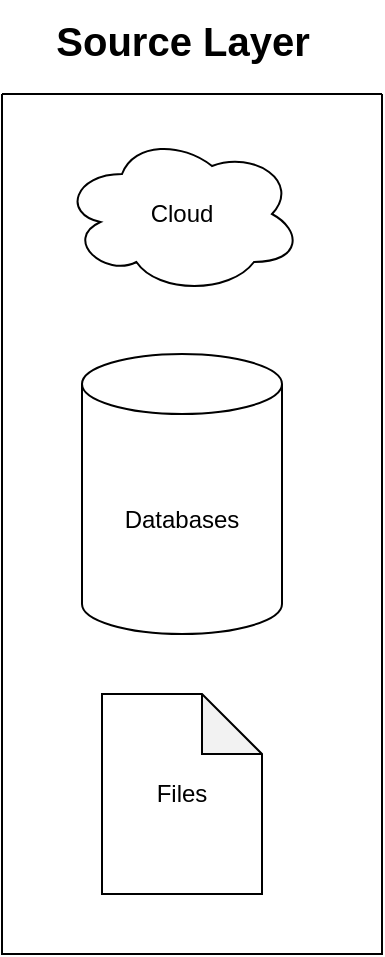 <mxfile version="24.0.8" type="github">
  <diagram id="R2lEEEUBdFMjLlhIrx00" name="Page-1">
    <mxGraphModel dx="1027" dy="529" grid="1" gridSize="10" guides="1" tooltips="1" connect="1" arrows="1" fold="1" page="1" pageScale="1" pageWidth="850" pageHeight="1100" math="0" shadow="0" extFonts="Permanent Marker^https://fonts.googleapis.com/css?family=Permanent+Marker">
      <root>
        <mxCell id="0" />
        <mxCell id="1" parent="0" />
        <mxCell id="Ls6Hd5Uxga7sao89NUcp-2" value="" style="swimlane;startSize=0;" vertex="1" parent="1">
          <mxGeometry x="30" y="70" width="190" height="430" as="geometry" />
        </mxCell>
        <mxCell id="Ls6Hd5Uxga7sao89NUcp-1" value="Cloud" style="ellipse;shape=cloud;whiteSpace=wrap;html=1;" vertex="1" parent="Ls6Hd5Uxga7sao89NUcp-2">
          <mxGeometry x="30" y="20" width="120" height="80" as="geometry" />
        </mxCell>
        <mxCell id="Ls6Hd5Uxga7sao89NUcp-5" value="Databases" style="shape=cylinder3;whiteSpace=wrap;html=1;boundedLbl=1;backgroundOutline=1;size=15;" vertex="1" parent="Ls6Hd5Uxga7sao89NUcp-2">
          <mxGeometry x="40" y="130" width="100" height="140" as="geometry" />
        </mxCell>
        <mxCell id="Ls6Hd5Uxga7sao89NUcp-6" value="Files" style="shape=note;whiteSpace=wrap;html=1;backgroundOutline=1;darkOpacity=0.05;" vertex="1" parent="Ls6Hd5Uxga7sao89NUcp-2">
          <mxGeometry x="50" y="300" width="80" height="100" as="geometry" />
        </mxCell>
        <mxCell id="Ls6Hd5Uxga7sao89NUcp-3" value="Source Layer" style="text;html=1;align=center;verticalAlign=middle;resizable=0;points=[];autosize=1;strokeColor=none;fillColor=none;fontSize=20;fontStyle=1" vertex="1" parent="1">
          <mxGeometry x="50" y="23" width="140" height="40" as="geometry" />
        </mxCell>
      </root>
    </mxGraphModel>
  </diagram>
</mxfile>
